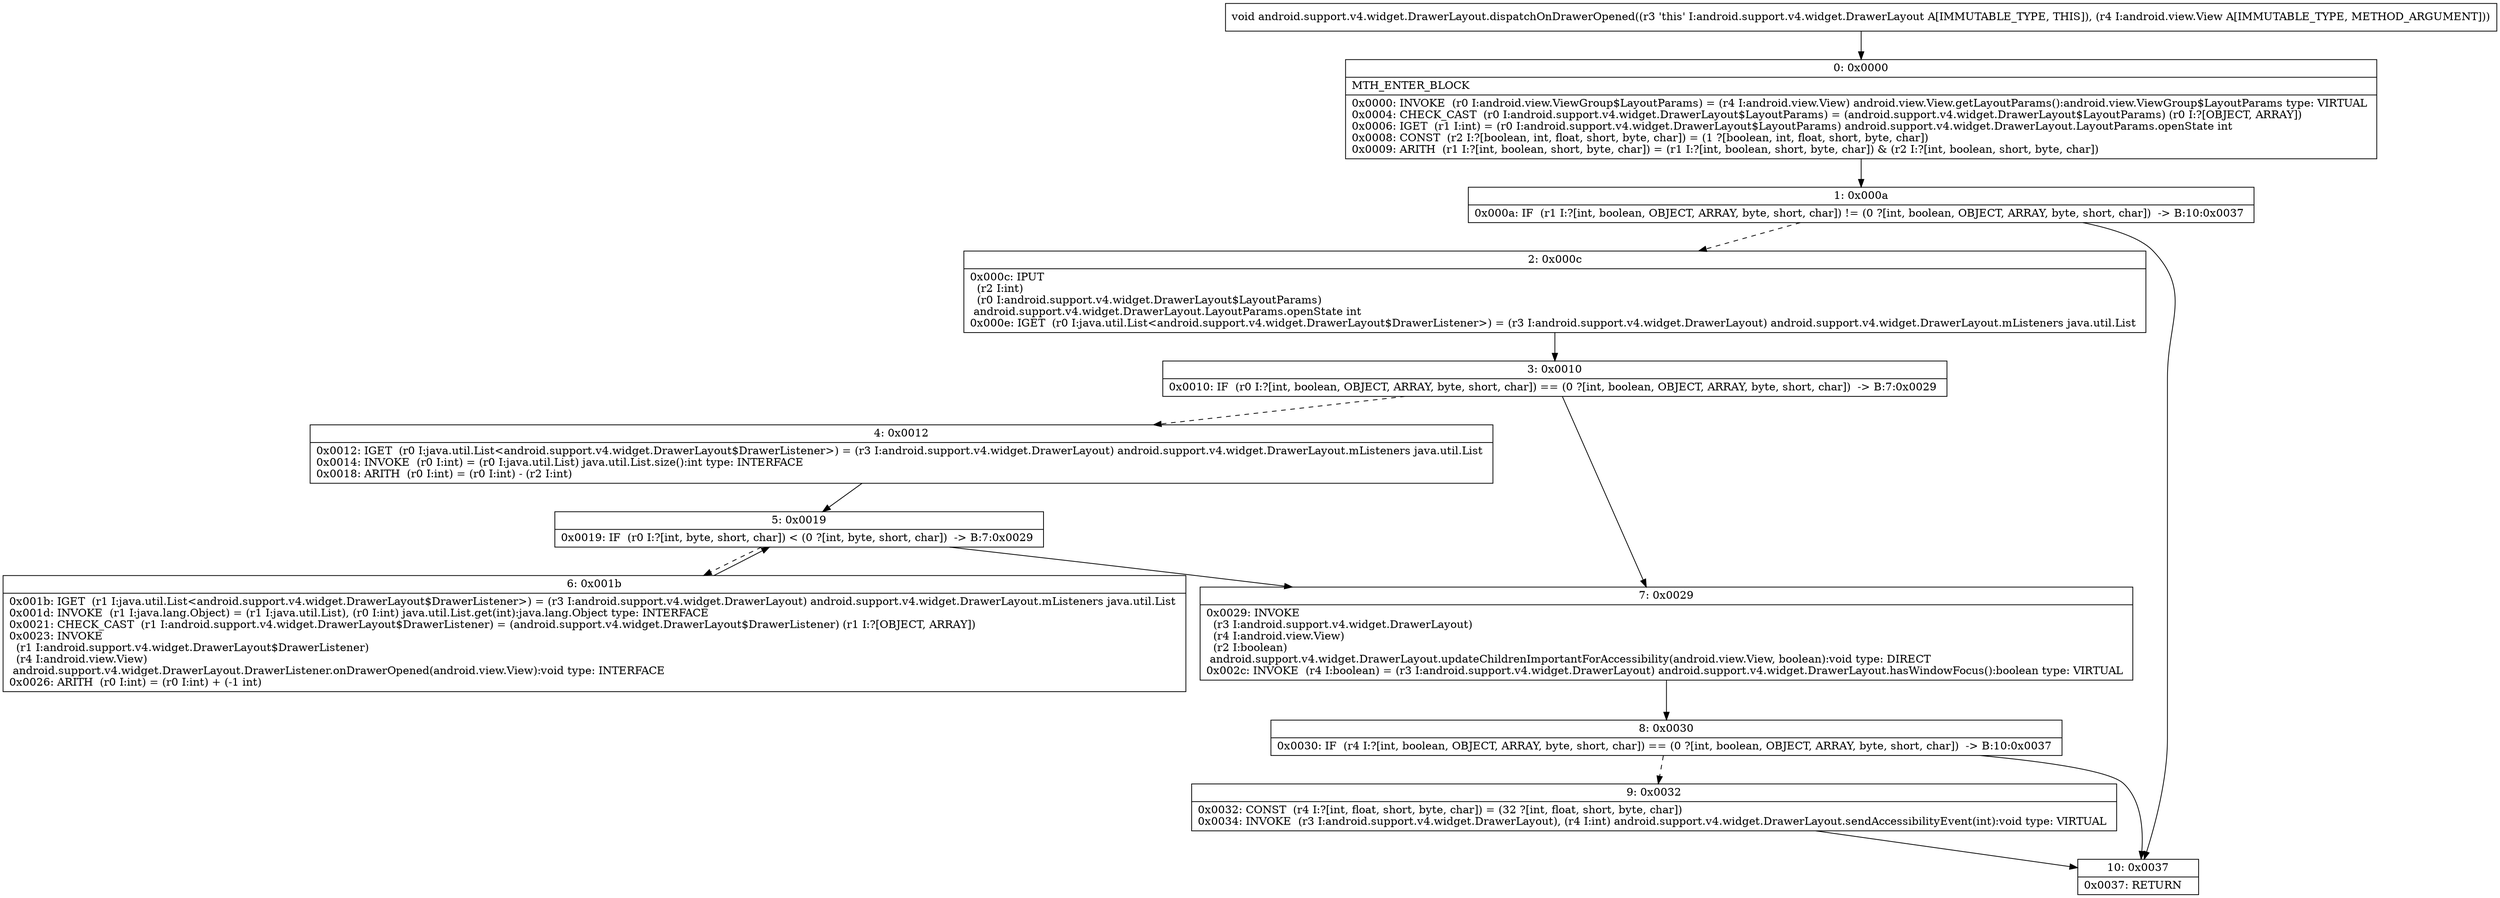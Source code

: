 digraph "CFG forandroid.support.v4.widget.DrawerLayout.dispatchOnDrawerOpened(Landroid\/view\/View;)V" {
Node_0 [shape=record,label="{0\:\ 0x0000|MTH_ENTER_BLOCK\l|0x0000: INVOKE  (r0 I:android.view.ViewGroup$LayoutParams) = (r4 I:android.view.View) android.view.View.getLayoutParams():android.view.ViewGroup$LayoutParams type: VIRTUAL \l0x0004: CHECK_CAST  (r0 I:android.support.v4.widget.DrawerLayout$LayoutParams) = (android.support.v4.widget.DrawerLayout$LayoutParams) (r0 I:?[OBJECT, ARRAY]) \l0x0006: IGET  (r1 I:int) = (r0 I:android.support.v4.widget.DrawerLayout$LayoutParams) android.support.v4.widget.DrawerLayout.LayoutParams.openState int \l0x0008: CONST  (r2 I:?[boolean, int, float, short, byte, char]) = (1 ?[boolean, int, float, short, byte, char]) \l0x0009: ARITH  (r1 I:?[int, boolean, short, byte, char]) = (r1 I:?[int, boolean, short, byte, char]) & (r2 I:?[int, boolean, short, byte, char]) \l}"];
Node_1 [shape=record,label="{1\:\ 0x000a|0x000a: IF  (r1 I:?[int, boolean, OBJECT, ARRAY, byte, short, char]) != (0 ?[int, boolean, OBJECT, ARRAY, byte, short, char])  \-\> B:10:0x0037 \l}"];
Node_2 [shape=record,label="{2\:\ 0x000c|0x000c: IPUT  \l  (r2 I:int)\l  (r0 I:android.support.v4.widget.DrawerLayout$LayoutParams)\l android.support.v4.widget.DrawerLayout.LayoutParams.openState int \l0x000e: IGET  (r0 I:java.util.List\<android.support.v4.widget.DrawerLayout$DrawerListener\>) = (r3 I:android.support.v4.widget.DrawerLayout) android.support.v4.widget.DrawerLayout.mListeners java.util.List \l}"];
Node_3 [shape=record,label="{3\:\ 0x0010|0x0010: IF  (r0 I:?[int, boolean, OBJECT, ARRAY, byte, short, char]) == (0 ?[int, boolean, OBJECT, ARRAY, byte, short, char])  \-\> B:7:0x0029 \l}"];
Node_4 [shape=record,label="{4\:\ 0x0012|0x0012: IGET  (r0 I:java.util.List\<android.support.v4.widget.DrawerLayout$DrawerListener\>) = (r3 I:android.support.v4.widget.DrawerLayout) android.support.v4.widget.DrawerLayout.mListeners java.util.List \l0x0014: INVOKE  (r0 I:int) = (r0 I:java.util.List) java.util.List.size():int type: INTERFACE \l0x0018: ARITH  (r0 I:int) = (r0 I:int) \- (r2 I:int) \l}"];
Node_5 [shape=record,label="{5\:\ 0x0019|0x0019: IF  (r0 I:?[int, byte, short, char]) \< (0 ?[int, byte, short, char])  \-\> B:7:0x0029 \l}"];
Node_6 [shape=record,label="{6\:\ 0x001b|0x001b: IGET  (r1 I:java.util.List\<android.support.v4.widget.DrawerLayout$DrawerListener\>) = (r3 I:android.support.v4.widget.DrawerLayout) android.support.v4.widget.DrawerLayout.mListeners java.util.List \l0x001d: INVOKE  (r1 I:java.lang.Object) = (r1 I:java.util.List), (r0 I:int) java.util.List.get(int):java.lang.Object type: INTERFACE \l0x0021: CHECK_CAST  (r1 I:android.support.v4.widget.DrawerLayout$DrawerListener) = (android.support.v4.widget.DrawerLayout$DrawerListener) (r1 I:?[OBJECT, ARRAY]) \l0x0023: INVOKE  \l  (r1 I:android.support.v4.widget.DrawerLayout$DrawerListener)\l  (r4 I:android.view.View)\l android.support.v4.widget.DrawerLayout.DrawerListener.onDrawerOpened(android.view.View):void type: INTERFACE \l0x0026: ARITH  (r0 I:int) = (r0 I:int) + (\-1 int) \l}"];
Node_7 [shape=record,label="{7\:\ 0x0029|0x0029: INVOKE  \l  (r3 I:android.support.v4.widget.DrawerLayout)\l  (r4 I:android.view.View)\l  (r2 I:boolean)\l android.support.v4.widget.DrawerLayout.updateChildrenImportantForAccessibility(android.view.View, boolean):void type: DIRECT \l0x002c: INVOKE  (r4 I:boolean) = (r3 I:android.support.v4.widget.DrawerLayout) android.support.v4.widget.DrawerLayout.hasWindowFocus():boolean type: VIRTUAL \l}"];
Node_8 [shape=record,label="{8\:\ 0x0030|0x0030: IF  (r4 I:?[int, boolean, OBJECT, ARRAY, byte, short, char]) == (0 ?[int, boolean, OBJECT, ARRAY, byte, short, char])  \-\> B:10:0x0037 \l}"];
Node_9 [shape=record,label="{9\:\ 0x0032|0x0032: CONST  (r4 I:?[int, float, short, byte, char]) = (32 ?[int, float, short, byte, char]) \l0x0034: INVOKE  (r3 I:android.support.v4.widget.DrawerLayout), (r4 I:int) android.support.v4.widget.DrawerLayout.sendAccessibilityEvent(int):void type: VIRTUAL \l}"];
Node_10 [shape=record,label="{10\:\ 0x0037|0x0037: RETURN   \l}"];
MethodNode[shape=record,label="{void android.support.v4.widget.DrawerLayout.dispatchOnDrawerOpened((r3 'this' I:android.support.v4.widget.DrawerLayout A[IMMUTABLE_TYPE, THIS]), (r4 I:android.view.View A[IMMUTABLE_TYPE, METHOD_ARGUMENT])) }"];
MethodNode -> Node_0;
Node_0 -> Node_1;
Node_1 -> Node_2[style=dashed];
Node_1 -> Node_10;
Node_2 -> Node_3;
Node_3 -> Node_4[style=dashed];
Node_3 -> Node_7;
Node_4 -> Node_5;
Node_5 -> Node_6[style=dashed];
Node_5 -> Node_7;
Node_6 -> Node_5;
Node_7 -> Node_8;
Node_8 -> Node_9[style=dashed];
Node_8 -> Node_10;
Node_9 -> Node_10;
}

